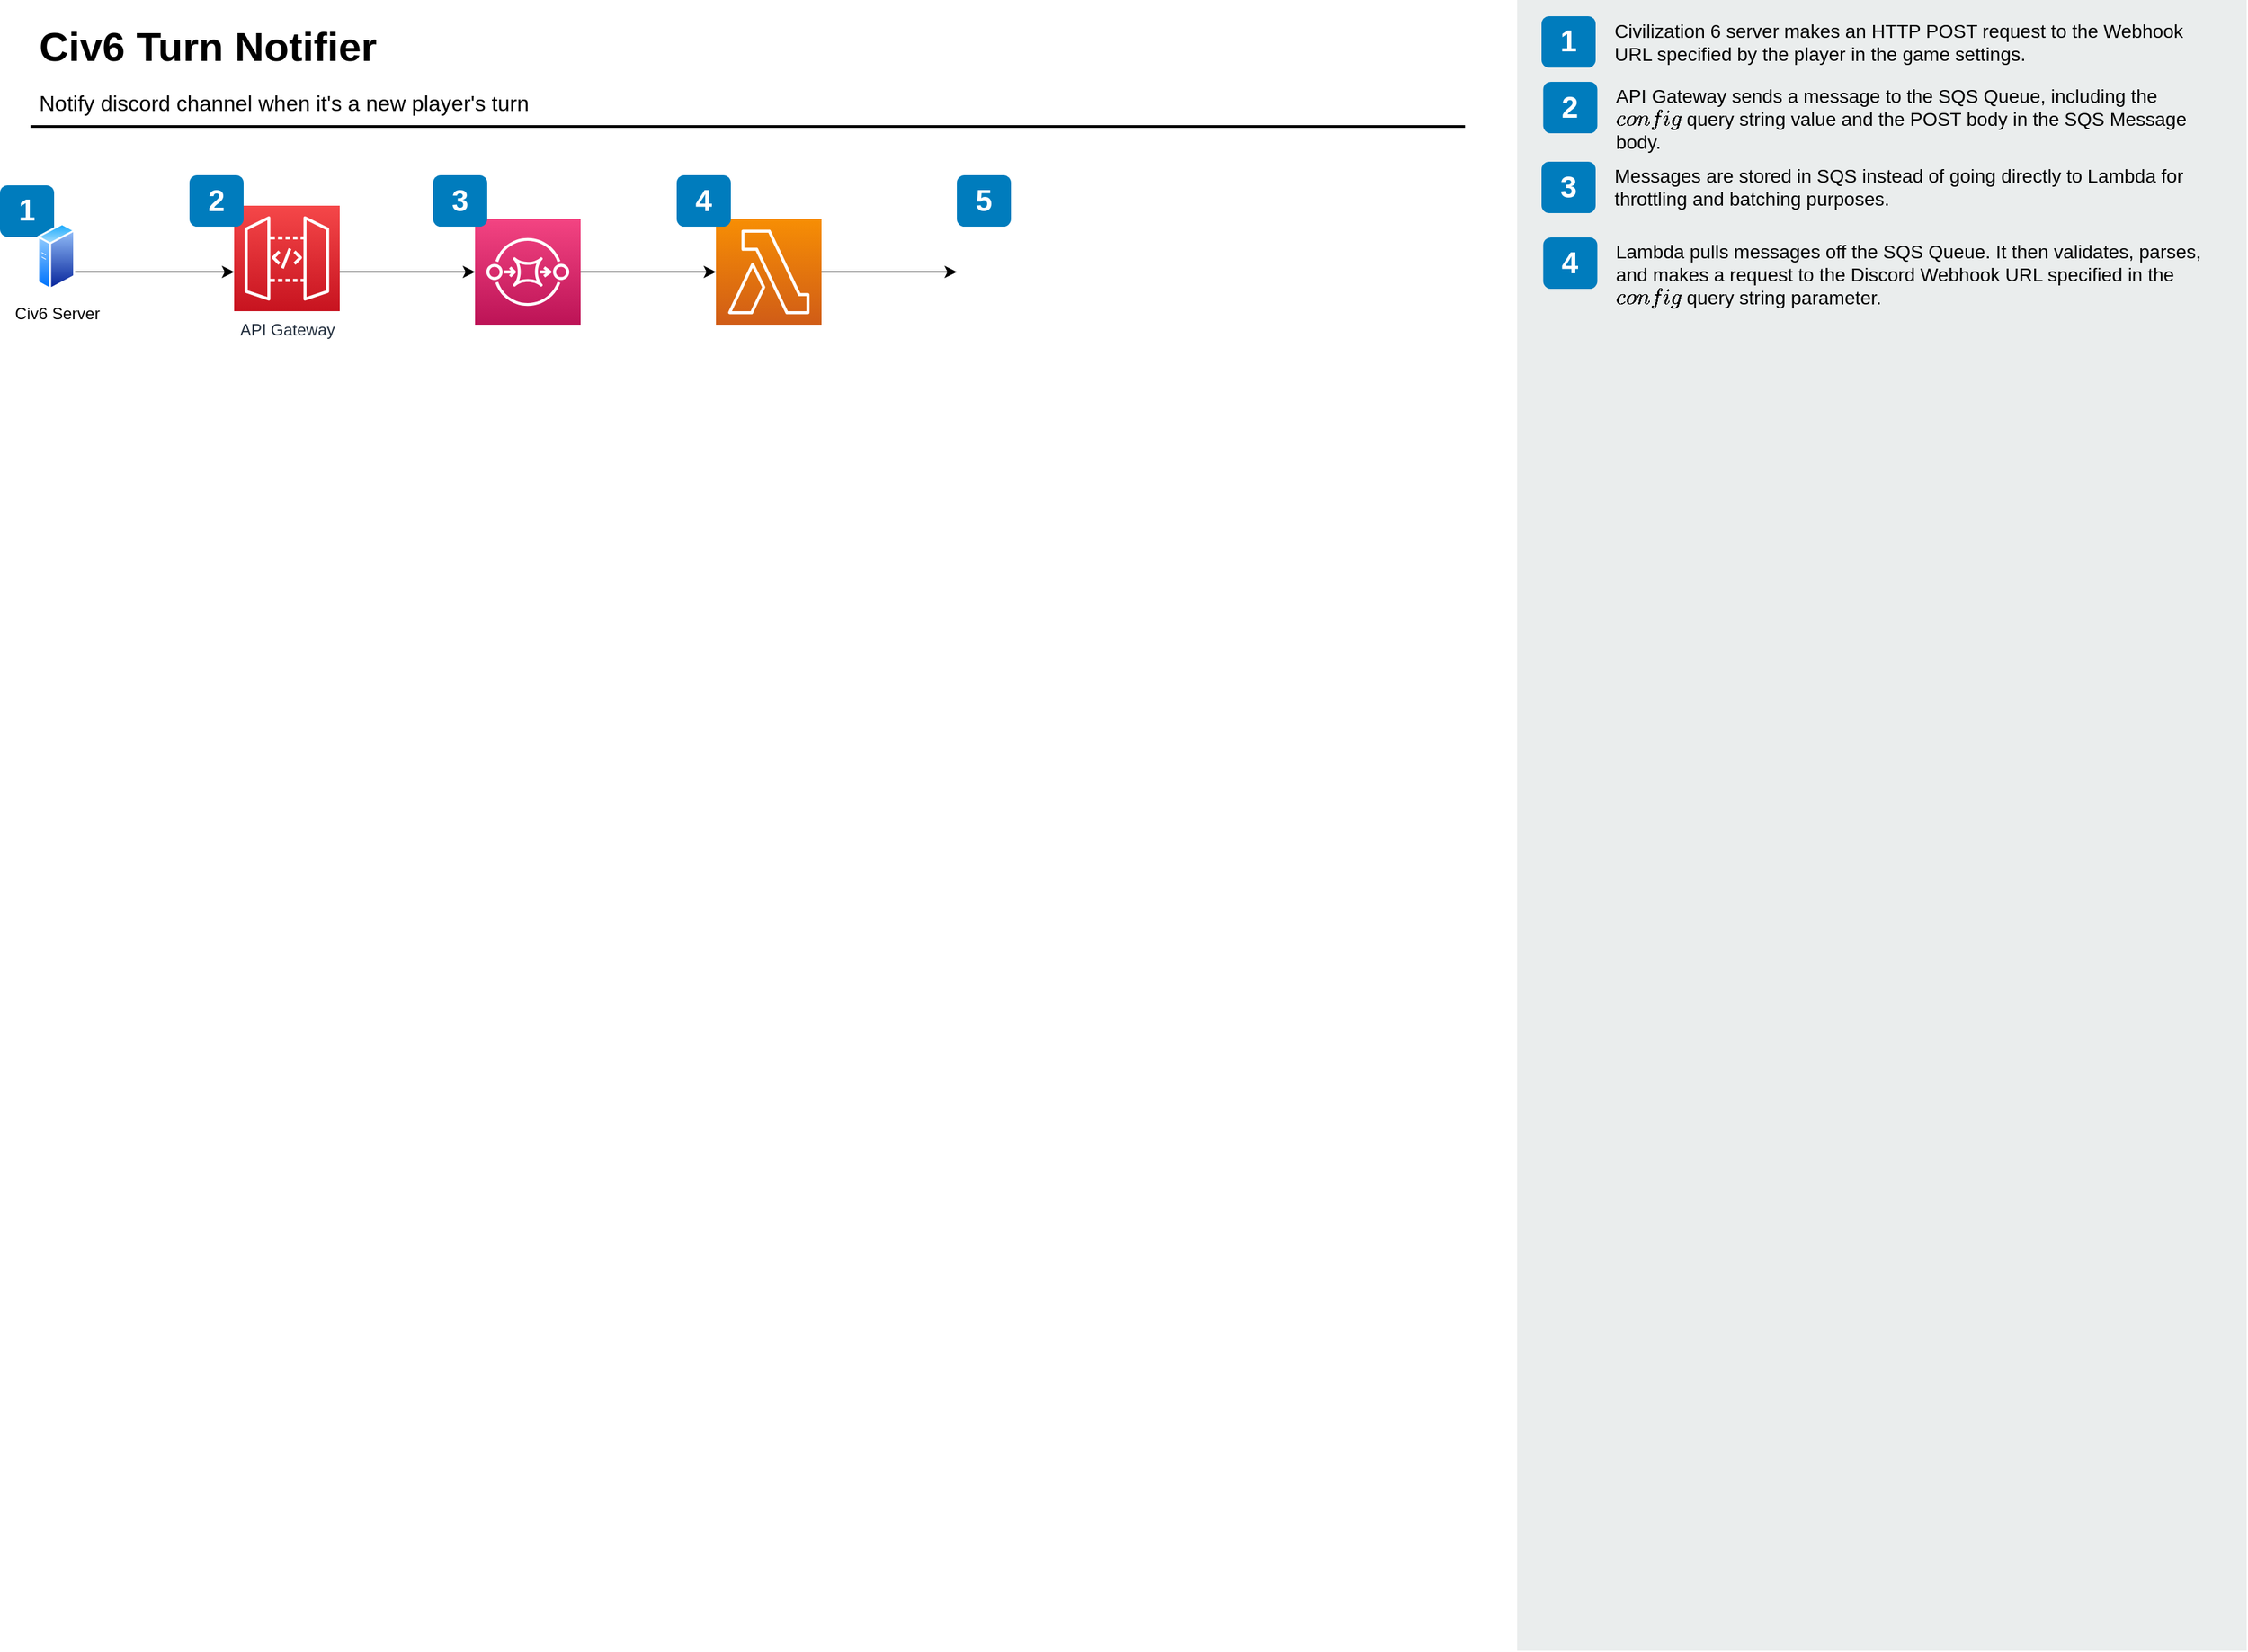 <mxfile version="12.4.8" type="device"><diagram id="Ht1M8jgEwFfnCIfOTk4-" name="Page-1"><mxGraphModel dx="1448" dy="1186" grid="1" gridSize="10" guides="1" tooltips="1" connect="1" arrows="1" fold="1" page="1" pageScale="1" pageWidth="1169" pageHeight="827" math="0" shadow="0"><root><mxCell id="0"/><mxCell id="1" parent="0"/><mxCell id="-QjtrjUzRDEMRZ5MF8oH-9" value="1" style="rounded=1;whiteSpace=wrap;html=1;fillColor=#007CBD;strokeColor=none;fontColor=#FFFFFF;fontStyle=1;fontSize=22;" parent="1" vertex="1"><mxGeometry x="30" y="188" width="40" height="38" as="geometry"/></mxCell><mxCell id="-QjtrjUzRDEMRZ5MF8oH-47" value="Civ6 Turn Notifier&lt;br&gt;" style="text;html=1;resizable=0;points=[];autosize=1;align=left;verticalAlign=top;spacingTop=-4;fontSize=30;fontStyle=1" parent="1" vertex="1"><mxGeometry x="56.5" y="64.5" width="260" height="40" as="geometry"/></mxCell><mxCell id="-QjtrjUzRDEMRZ5MF8oH-48" value="Notify discord channel when it's a new player's turn" style="text;html=1;resizable=0;points=[];autosize=1;align=left;verticalAlign=top;spacingTop=-4;fontSize=16;" parent="1" vertex="1"><mxGeometry x="56.5" y="114.5" width="380" height="20" as="geometry"/></mxCell><mxCell id="SCVMTBWpLvtzJIhz15lM-1" value="" style="line;strokeWidth=2;html=1;fontSize=14;" parent="1" vertex="1"><mxGeometry x="52.5" y="139.5" width="1060" height="10" as="geometry"/></mxCell><mxCell id="7OVz4w7n9kzEPWy-4BBC-3" value="" style="rounded=0;whiteSpace=wrap;html=1;fillColor=#EAEDED;fontSize=22;fontColor=#FFFFFF;strokeColor=none;labelBackgroundColor=none;" parent="1" vertex="1"><mxGeometry x="1151" y="51" width="539" height="1220" as="geometry"/></mxCell><mxCell id="7OVz4w7n9kzEPWy-4BBC-4" value="1" style="rounded=1;whiteSpace=wrap;html=1;fillColor=#007CBD;strokeColor=none;fontColor=#FFFFFF;fontStyle=1;fontSize=22;labelBackgroundColor=none;" parent="1" vertex="1"><mxGeometry x="1169" y="63" width="40" height="38" as="geometry"/></mxCell><mxCell id="7OVz4w7n9kzEPWy-4BBC-13" value="&lt;span&gt;Civilization 6 server makes an HTTP POST request to the Webhook URL specified by the player in the game settings.&lt;/span&gt;" style="text;html=1;align=left;verticalAlign=top;spacingTop=-4;fontSize=14;labelBackgroundColor=none;whiteSpace=wrap;" parent="1" vertex="1"><mxGeometry x="1220.5" y="62.5" width="449" height="37.5" as="geometry"/></mxCell><mxCell id="2b4bmFmLt_h0APgNjwQL-6" style="edgeStyle=orthogonalEdgeStyle;rounded=0;orthogonalLoop=1;jettySize=auto;html=1;noEdgeStyle=1;orthogonal=1;" edge="1" parent="1" source="2b4bmFmLt_h0APgNjwQL-1" target="2b4bmFmLt_h0APgNjwQL-3"><mxGeometry relative="1" as="geometry"><Array as="points"><mxPoint x="115" y="252"/><mxPoint x="191" y="252"/></Array></mxGeometry></mxCell><mxCell id="2b4bmFmLt_h0APgNjwQL-1" value="Civ6 Server" style="aspect=fixed;perimeter=ellipsePerimeter;html=1;align=center;shadow=0;dashed=0;spacingTop=3;image;image=img/lib/active_directory/generic_server.svg;" vertex="1" parent="1"><mxGeometry x="57.5" y="215.5" width="28.0" height="50" as="geometry"/></mxCell><mxCell id="2b4bmFmLt_h0APgNjwQL-8" style="edgeStyle=orthogonalEdgeStyle;rounded=0;orthogonalLoop=1;jettySize=auto;html=1;noEdgeStyle=1;orthogonal=1;" edge="1" parent="1" source="2b4bmFmLt_h0APgNjwQL-3" target="2b4bmFmLt_h0APgNjwQL-7"><mxGeometry relative="1" as="geometry"><Array as="points"><mxPoint x="293" y="252"/><mxPoint x="369" y="252"/></Array></mxGeometry></mxCell><mxCell id="2b4bmFmLt_h0APgNjwQL-3" value="API Gateway" style="outlineConnect=0;fontColor=#232F3E;gradientColor=#F54749;gradientDirection=north;fillColor=#C7131F;strokeColor=#ffffff;dashed=0;verticalLabelPosition=bottom;verticalAlign=top;align=center;html=1;fontSize=12;fontStyle=0;aspect=fixed;shape=mxgraph.aws4.resourceIcon;resIcon=mxgraph.aws4.api_gateway;" vertex="1" parent="1"><mxGeometry x="203" y="203" width="78" height="78" as="geometry"/></mxCell><mxCell id="2b4bmFmLt_h0APgNjwQL-11" style="edgeStyle=orthogonalEdgeStyle;rounded=0;orthogonalLoop=1;jettySize=auto;html=1;noEdgeStyle=1;orthogonal=1;" edge="1" parent="1" source="2b4bmFmLt_h0APgNjwQL-7" target="2b4bmFmLt_h0APgNjwQL-9"><mxGeometry relative="1" as="geometry"><Array as="points"><mxPoint x="471" y="252"/><mxPoint x="547" y="252"/></Array></mxGeometry></mxCell><mxCell id="2b4bmFmLt_h0APgNjwQL-7" value="" style="outlineConnect=0;fontColor=#232F3E;gradientColor=#F34482;gradientDirection=north;fillColor=#BC1356;strokeColor=#ffffff;dashed=0;verticalLabelPosition=bottom;verticalAlign=top;align=center;html=1;fontSize=12;fontStyle=0;aspect=fixed;shape=mxgraph.aws4.resourceIcon;resIcon=mxgraph.aws4.sqs;" vertex="1" parent="1"><mxGeometry x="381" y="213" width="78" height="78" as="geometry"/></mxCell><mxCell id="2b4bmFmLt_h0APgNjwQL-12" style="edgeStyle=orthogonalEdgeStyle;rounded=0;orthogonalLoop=1;jettySize=auto;html=1;noEdgeStyle=1;orthogonal=1;" edge="1" parent="1" source="2b4bmFmLt_h0APgNjwQL-9" target="2b4bmFmLt_h0APgNjwQL-10"><mxGeometry relative="1" as="geometry"><Array as="points"><mxPoint x="649" y="252"/><mxPoint x="725" y="252"/></Array></mxGeometry></mxCell><mxCell id="2b4bmFmLt_h0APgNjwQL-9" value="" style="outlineConnect=0;fontColor=#232F3E;gradientColor=#F78E04;gradientDirection=north;fillColor=#D05C17;strokeColor=#ffffff;dashed=0;verticalLabelPosition=bottom;verticalAlign=top;align=center;html=1;fontSize=12;fontStyle=0;aspect=fixed;shape=mxgraph.aws4.resourceIcon;resIcon=mxgraph.aws4.lambda;" vertex="1" parent="1"><mxGeometry x="559" y="213" width="78" height="78" as="geometry"/></mxCell><mxCell id="2b4bmFmLt_h0APgNjwQL-10" value="" style="shape=image;html=1;verticalAlign=top;verticalLabelPosition=bottom;labelBackgroundColor=#ffffff;imageAspect=0;aspect=fixed;image=https://cdn0.iconfinder.com/data/icons/free-social-media-set/24/discord-128.png" vertex="1" parent="1"><mxGeometry x="737" y="188" width="128" height="128" as="geometry"/></mxCell><mxCell id="2b4bmFmLt_h0APgNjwQL-13" value="2" style="rounded=1;whiteSpace=wrap;html=1;fillColor=#007CBD;strokeColor=none;fontColor=#FFFFFF;fontStyle=1;fontSize=22;" vertex="1" parent="1"><mxGeometry x="170" y="180.5" width="40" height="38" as="geometry"/></mxCell><mxCell id="2b4bmFmLt_h0APgNjwQL-14" value="3" style="rounded=1;whiteSpace=wrap;html=1;fillColor=#007CBD;strokeColor=none;fontColor=#FFFFFF;fontStyle=1;fontSize=22;" vertex="1" parent="1"><mxGeometry x="350" y="180.5" width="40" height="38" as="geometry"/></mxCell><mxCell id="2b4bmFmLt_h0APgNjwQL-15" value="4" style="rounded=1;whiteSpace=wrap;html=1;fillColor=#007CBD;strokeColor=none;fontColor=#FFFFFF;fontStyle=1;fontSize=22;" vertex="1" parent="1"><mxGeometry x="530" y="180.5" width="40" height="38" as="geometry"/></mxCell><mxCell id="2b4bmFmLt_h0APgNjwQL-16" value="5" style="rounded=1;whiteSpace=wrap;html=1;fillColor=#007CBD;strokeColor=none;fontColor=#FFFFFF;fontStyle=1;fontSize=22;" vertex="1" parent="1"><mxGeometry x="737" y="180.5" width="40" height="38" as="geometry"/></mxCell><mxCell id="2b4bmFmLt_h0APgNjwQL-17" value="&lt;span&gt;API Gateway sends a message to the SQS Queue, including the `config` query string value and the POST body in the SQS Message body.&lt;/span&gt;" style="text;html=1;align=left;verticalAlign=top;spacingTop=-4;fontSize=14;labelBackgroundColor=none;whiteSpace=wrap;" vertex="1" parent="1"><mxGeometry x="1221.75" y="111" width="449" height="59" as="geometry"/></mxCell><mxCell id="2b4bmFmLt_h0APgNjwQL-18" value="2" style="rounded=1;whiteSpace=wrap;html=1;fillColor=#007CBD;strokeColor=none;fontColor=#FFFFFF;fontStyle=1;fontSize=22;labelBackgroundColor=none;" vertex="1" parent="1"><mxGeometry x="1170.25" y="111.5" width="40" height="38" as="geometry"/></mxCell><mxCell id="2b4bmFmLt_h0APgNjwQL-19" value="&lt;span&gt;Messages are stored in SQS instead of going directly to Lambda for throttling and batching purposes.&lt;/span&gt;" style="text;html=1;align=left;verticalAlign=top;spacingTop=-4;fontSize=14;labelBackgroundColor=none;whiteSpace=wrap;" vertex="1" parent="1"><mxGeometry x="1220.5" y="170" width="449" height="40" as="geometry"/></mxCell><mxCell id="2b4bmFmLt_h0APgNjwQL-20" value="3" style="rounded=1;whiteSpace=wrap;html=1;fillColor=#007CBD;strokeColor=none;fontColor=#FFFFFF;fontStyle=1;fontSize=22;labelBackgroundColor=none;" vertex="1" parent="1"><mxGeometry x="1169" y="170.5" width="40" height="38" as="geometry"/></mxCell><mxCell id="2b4bmFmLt_h0APgNjwQL-21" value="&lt;span&gt;Lambda pulls messages off the SQS Queue. It then validates, parses, and makes a request to the Discord Webhook URL specified in the `config` query string parameter.&lt;/span&gt;" style="text;html=1;align=left;verticalAlign=top;spacingTop=-4;fontSize=14;labelBackgroundColor=none;whiteSpace=wrap;" vertex="1" parent="1"><mxGeometry x="1221.75" y="226" width="449" height="54" as="geometry"/></mxCell><mxCell id="2b4bmFmLt_h0APgNjwQL-22" value="4" style="rounded=1;whiteSpace=wrap;html=1;fillColor=#007CBD;strokeColor=none;fontColor=#FFFFFF;fontStyle=1;fontSize=22;labelBackgroundColor=none;" vertex="1" parent="1"><mxGeometry x="1170.25" y="226.5" width="40" height="38" as="geometry"/></mxCell></root></mxGraphModel></diagram></mxfile>